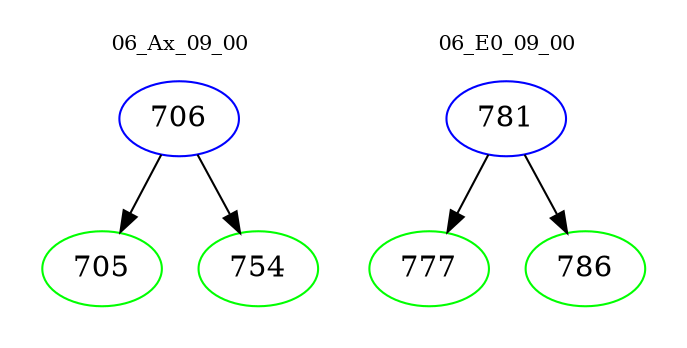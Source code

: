 digraph{
subgraph cluster_0 {
color = white
label = "06_Ax_09_00";
fontsize=10;
T0_706 [label="706", color="blue"]
T0_706 -> T0_705 [color="black"]
T0_705 [label="705", color="green"]
T0_706 -> T0_754 [color="black"]
T0_754 [label="754", color="green"]
}
subgraph cluster_1 {
color = white
label = "06_E0_09_00";
fontsize=10;
T1_781 [label="781", color="blue"]
T1_781 -> T1_777 [color="black"]
T1_777 [label="777", color="green"]
T1_781 -> T1_786 [color="black"]
T1_786 [label="786", color="green"]
}
}
